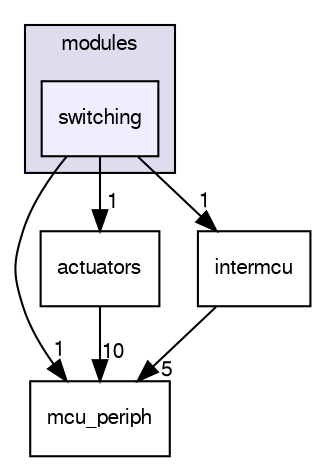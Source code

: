 digraph "sw/airborne/modules/switching" {
  compound=true
  node [ fontsize="10", fontname="FreeSans"];
  edge [ labelfontsize="10", labelfontname="FreeSans"];
  subgraph clusterdir_c2abcdd6ccb39c3582929c0e3f5651c2 {
    graph [ bgcolor="#ddddee", pencolor="black", label="modules" fontname="FreeSans", fontsize="10", URL="dir_c2abcdd6ccb39c3582929c0e3f5651c2.html"]
  dir_48e2729a7857fbd238afa6214b1fc763 [shape=box, label="switching", style="filled", fillcolor="#eeeeff", pencolor="black", URL="dir_48e2729a7857fbd238afa6214b1fc763.html"];
  }
  dir_1ca43f6a116d741d80fb1d0555a2b198 [shape=box label="mcu_periph" URL="dir_1ca43f6a116d741d80fb1d0555a2b198.html"];
  dir_70fcbe4bfac1daf70a9a1cc8a4943db9 [shape=box label="actuators" URL="dir_70fcbe4bfac1daf70a9a1cc8a4943db9.html"];
  dir_b59edde850f8ccf4b394776fda69f2c6 [shape=box label="intermcu" URL="dir_b59edde850f8ccf4b394776fda69f2c6.html"];
  dir_70fcbe4bfac1daf70a9a1cc8a4943db9->dir_1ca43f6a116d741d80fb1d0555a2b198 [headlabel="10", labeldistance=1.5 headhref="dir_000088_000107.html"];
  dir_48e2729a7857fbd238afa6214b1fc763->dir_1ca43f6a116d741d80fb1d0555a2b198 [headlabel="1", labeldistance=1.5 headhref="dir_000198_000107.html"];
  dir_48e2729a7857fbd238afa6214b1fc763->dir_70fcbe4bfac1daf70a9a1cc8a4943db9 [headlabel="1", labeldistance=1.5 headhref="dir_000198_000088.html"];
  dir_48e2729a7857fbd238afa6214b1fc763->dir_b59edde850f8ccf4b394776fda69f2c6 [headlabel="1", labeldistance=1.5 headhref="dir_000198_000165.html"];
  dir_b59edde850f8ccf4b394776fda69f2c6->dir_1ca43f6a116d741d80fb1d0555a2b198 [headlabel="5", labeldistance=1.5 headhref="dir_000165_000107.html"];
}
